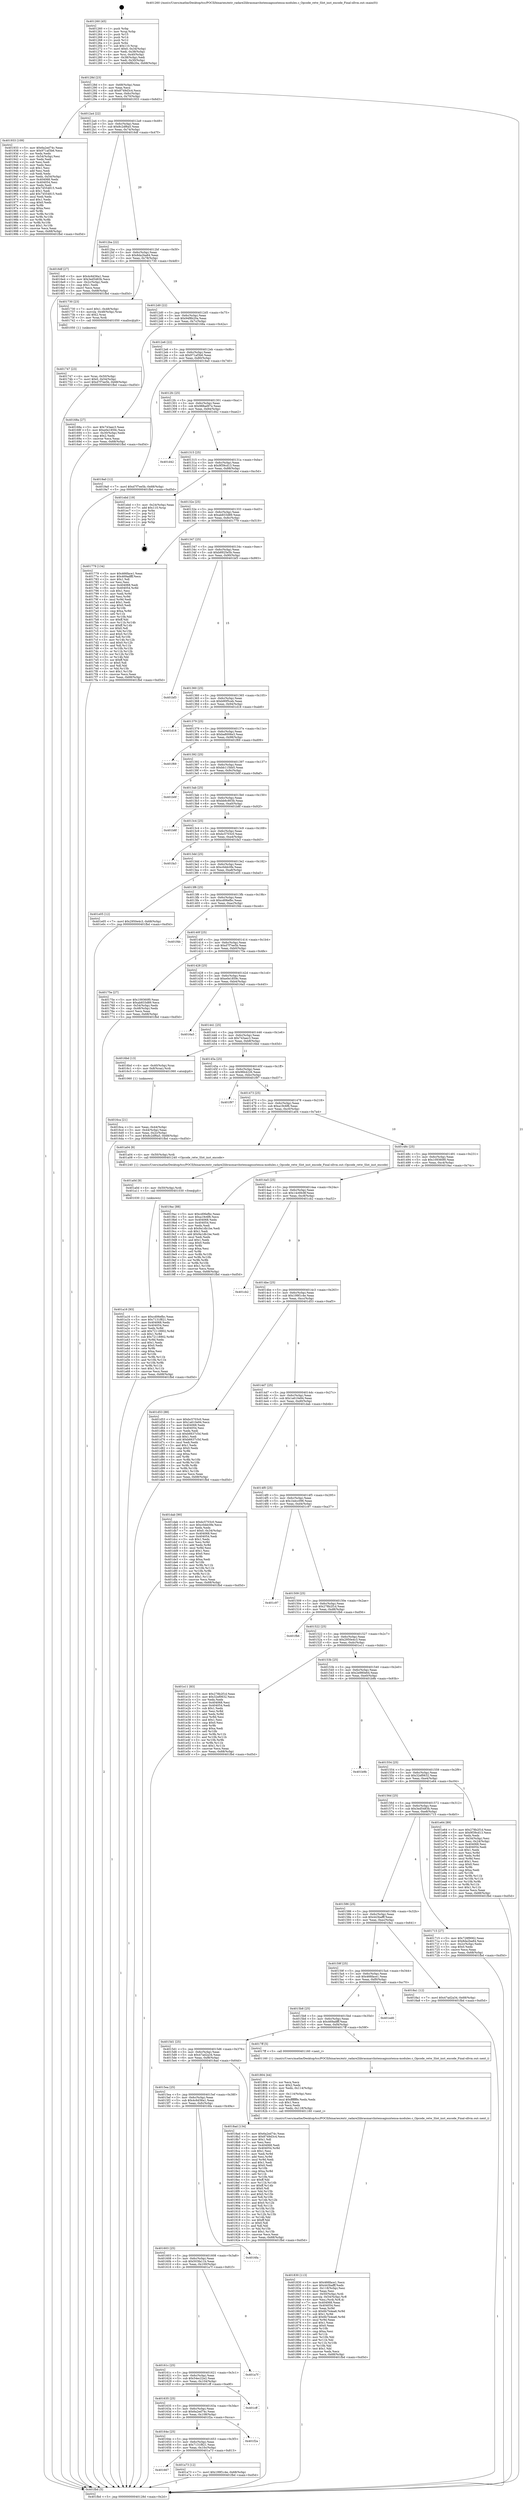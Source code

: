digraph "0x401260" {
  label = "0x401260 (/mnt/c/Users/mathe/Desktop/tcc/POCII/binaries/extr_radare2librasmarchxtensagnuxtensa-modules.c_Opcode_retw_Slot_inst_encode_Final-ollvm.out::main(0))"
  labelloc = "t"
  node[shape=record]

  Entry [label="",width=0.3,height=0.3,shape=circle,fillcolor=black,style=filled]
  "0x40128d" [label="{
     0x40128d [23]\l
     | [instrs]\l
     &nbsp;&nbsp;0x40128d \<+3\>: mov -0x68(%rbp),%eax\l
     &nbsp;&nbsp;0x401290 \<+2\>: mov %eax,%ecx\l
     &nbsp;&nbsp;0x401292 \<+6\>: sub $0x8749d3c4,%ecx\l
     &nbsp;&nbsp;0x401298 \<+3\>: mov %eax,-0x6c(%rbp)\l
     &nbsp;&nbsp;0x40129b \<+3\>: mov %ecx,-0x70(%rbp)\l
     &nbsp;&nbsp;0x40129e \<+6\>: je 0000000000401933 \<main+0x6d3\>\l
  }"]
  "0x401933" [label="{
     0x401933 [109]\l
     | [instrs]\l
     &nbsp;&nbsp;0x401933 \<+5\>: mov $0x6a2ed74c,%eax\l
     &nbsp;&nbsp;0x401938 \<+5\>: mov $0x971af3b6,%ecx\l
     &nbsp;&nbsp;0x40193d \<+2\>: xor %edx,%edx\l
     &nbsp;&nbsp;0x40193f \<+3\>: mov -0x54(%rbp),%esi\l
     &nbsp;&nbsp;0x401942 \<+2\>: mov %edx,%edi\l
     &nbsp;&nbsp;0x401944 \<+2\>: sub %esi,%edi\l
     &nbsp;&nbsp;0x401946 \<+2\>: mov %edx,%esi\l
     &nbsp;&nbsp;0x401948 \<+3\>: sub $0x1,%esi\l
     &nbsp;&nbsp;0x40194b \<+2\>: add %esi,%edi\l
     &nbsp;&nbsp;0x40194d \<+2\>: sub %edi,%edx\l
     &nbsp;&nbsp;0x40194f \<+3\>: mov %edx,-0x54(%rbp)\l
     &nbsp;&nbsp;0x401952 \<+7\>: mov 0x404068,%edx\l
     &nbsp;&nbsp;0x401959 \<+7\>: mov 0x404054,%esi\l
     &nbsp;&nbsp;0x401960 \<+2\>: mov %edx,%edi\l
     &nbsp;&nbsp;0x401962 \<+6\>: sub $0x74554815,%edi\l
     &nbsp;&nbsp;0x401968 \<+3\>: sub $0x1,%edi\l
     &nbsp;&nbsp;0x40196b \<+6\>: add $0x74554815,%edi\l
     &nbsp;&nbsp;0x401971 \<+3\>: imul %edi,%edx\l
     &nbsp;&nbsp;0x401974 \<+3\>: and $0x1,%edx\l
     &nbsp;&nbsp;0x401977 \<+3\>: cmp $0x0,%edx\l
     &nbsp;&nbsp;0x40197a \<+4\>: sete %r8b\l
     &nbsp;&nbsp;0x40197e \<+3\>: cmp $0xa,%esi\l
     &nbsp;&nbsp;0x401981 \<+4\>: setl %r9b\l
     &nbsp;&nbsp;0x401985 \<+3\>: mov %r8b,%r10b\l
     &nbsp;&nbsp;0x401988 \<+3\>: and %r9b,%r10b\l
     &nbsp;&nbsp;0x40198b \<+3\>: xor %r9b,%r8b\l
     &nbsp;&nbsp;0x40198e \<+3\>: or %r8b,%r10b\l
     &nbsp;&nbsp;0x401991 \<+4\>: test $0x1,%r10b\l
     &nbsp;&nbsp;0x401995 \<+3\>: cmovne %ecx,%eax\l
     &nbsp;&nbsp;0x401998 \<+3\>: mov %eax,-0x68(%rbp)\l
     &nbsp;&nbsp;0x40199b \<+5\>: jmp 0000000000401fbd \<main+0xd5d\>\l
  }"]
  "0x4012a4" [label="{
     0x4012a4 [22]\l
     | [instrs]\l
     &nbsp;&nbsp;0x4012a4 \<+5\>: jmp 00000000004012a9 \<main+0x49\>\l
     &nbsp;&nbsp;0x4012a9 \<+3\>: mov -0x6c(%rbp),%eax\l
     &nbsp;&nbsp;0x4012ac \<+5\>: sub $0x8c2df6a5,%eax\l
     &nbsp;&nbsp;0x4012b1 \<+3\>: mov %eax,-0x74(%rbp)\l
     &nbsp;&nbsp;0x4012b4 \<+6\>: je 00000000004016df \<main+0x47f\>\l
  }"]
  Exit [label="",width=0.3,height=0.3,shape=circle,fillcolor=black,style=filled,peripheries=2]
  "0x4016df" [label="{
     0x4016df [27]\l
     | [instrs]\l
     &nbsp;&nbsp;0x4016df \<+5\>: mov $0x4c6d36a1,%eax\l
     &nbsp;&nbsp;0x4016e4 \<+5\>: mov $0x3ed5483b,%ecx\l
     &nbsp;&nbsp;0x4016e9 \<+3\>: mov -0x2c(%rbp),%edx\l
     &nbsp;&nbsp;0x4016ec \<+3\>: cmp $0x1,%edx\l
     &nbsp;&nbsp;0x4016ef \<+3\>: cmovl %ecx,%eax\l
     &nbsp;&nbsp;0x4016f2 \<+3\>: mov %eax,-0x68(%rbp)\l
     &nbsp;&nbsp;0x4016f5 \<+5\>: jmp 0000000000401fbd \<main+0xd5d\>\l
  }"]
  "0x4012ba" [label="{
     0x4012ba [22]\l
     | [instrs]\l
     &nbsp;&nbsp;0x4012ba \<+5\>: jmp 00000000004012bf \<main+0x5f\>\l
     &nbsp;&nbsp;0x4012bf \<+3\>: mov -0x6c(%rbp),%eax\l
     &nbsp;&nbsp;0x4012c2 \<+5\>: sub $0x8da2ba84,%eax\l
     &nbsp;&nbsp;0x4012c7 \<+3\>: mov %eax,-0x78(%rbp)\l
     &nbsp;&nbsp;0x4012ca \<+6\>: je 0000000000401730 \<main+0x4d0\>\l
  }"]
  "0x401667" [label="{
     0x401667\l
  }", style=dashed]
  "0x401730" [label="{
     0x401730 [23]\l
     | [instrs]\l
     &nbsp;&nbsp;0x401730 \<+7\>: movl $0x1,-0x48(%rbp)\l
     &nbsp;&nbsp;0x401737 \<+4\>: movslq -0x48(%rbp),%rax\l
     &nbsp;&nbsp;0x40173b \<+4\>: shl $0x2,%rax\l
     &nbsp;&nbsp;0x40173f \<+3\>: mov %rax,%rdi\l
     &nbsp;&nbsp;0x401742 \<+5\>: call 0000000000401050 \<malloc@plt\>\l
     | [calls]\l
     &nbsp;&nbsp;0x401050 \{1\} (unknown)\l
  }"]
  "0x4012d0" [label="{
     0x4012d0 [22]\l
     | [instrs]\l
     &nbsp;&nbsp;0x4012d0 \<+5\>: jmp 00000000004012d5 \<main+0x75\>\l
     &nbsp;&nbsp;0x4012d5 \<+3\>: mov -0x6c(%rbp),%eax\l
     &nbsp;&nbsp;0x4012d8 \<+5\>: sub $0x94f8b20a,%eax\l
     &nbsp;&nbsp;0x4012dd \<+3\>: mov %eax,-0x7c(%rbp)\l
     &nbsp;&nbsp;0x4012e0 \<+6\>: je 000000000040168a \<main+0x42a\>\l
  }"]
  "0x401a73" [label="{
     0x401a73 [12]\l
     | [instrs]\l
     &nbsp;&nbsp;0x401a73 \<+7\>: movl $0x199f1c4e,-0x68(%rbp)\l
     &nbsp;&nbsp;0x401a7a \<+5\>: jmp 0000000000401fbd \<main+0xd5d\>\l
  }"]
  "0x40168a" [label="{
     0x40168a [27]\l
     | [instrs]\l
     &nbsp;&nbsp;0x40168a \<+5\>: mov $0x743aec3,%eax\l
     &nbsp;&nbsp;0x40168f \<+5\>: mov $0xe0e1859c,%ecx\l
     &nbsp;&nbsp;0x401694 \<+3\>: mov -0x30(%rbp),%edx\l
     &nbsp;&nbsp;0x401697 \<+3\>: cmp $0x2,%edx\l
     &nbsp;&nbsp;0x40169a \<+3\>: cmovne %ecx,%eax\l
     &nbsp;&nbsp;0x40169d \<+3\>: mov %eax,-0x68(%rbp)\l
     &nbsp;&nbsp;0x4016a0 \<+5\>: jmp 0000000000401fbd \<main+0xd5d\>\l
  }"]
  "0x4012e6" [label="{
     0x4012e6 [22]\l
     | [instrs]\l
     &nbsp;&nbsp;0x4012e6 \<+5\>: jmp 00000000004012eb \<main+0x8b\>\l
     &nbsp;&nbsp;0x4012eb \<+3\>: mov -0x6c(%rbp),%eax\l
     &nbsp;&nbsp;0x4012ee \<+5\>: sub $0x971af3b6,%eax\l
     &nbsp;&nbsp;0x4012f3 \<+3\>: mov %eax,-0x80(%rbp)\l
     &nbsp;&nbsp;0x4012f6 \<+6\>: je 00000000004019a0 \<main+0x740\>\l
  }"]
  "0x401fbd" [label="{
     0x401fbd [5]\l
     | [instrs]\l
     &nbsp;&nbsp;0x401fbd \<+5\>: jmp 000000000040128d \<main+0x2d\>\l
  }"]
  "0x401260" [label="{
     0x401260 [45]\l
     | [instrs]\l
     &nbsp;&nbsp;0x401260 \<+1\>: push %rbp\l
     &nbsp;&nbsp;0x401261 \<+3\>: mov %rsp,%rbp\l
     &nbsp;&nbsp;0x401264 \<+2\>: push %r15\l
     &nbsp;&nbsp;0x401266 \<+2\>: push %r14\l
     &nbsp;&nbsp;0x401268 \<+2\>: push %r12\l
     &nbsp;&nbsp;0x40126a \<+1\>: push %rbx\l
     &nbsp;&nbsp;0x40126b \<+7\>: sub $0x110,%rsp\l
     &nbsp;&nbsp;0x401272 \<+7\>: movl $0x0,-0x34(%rbp)\l
     &nbsp;&nbsp;0x401279 \<+3\>: mov %edi,-0x38(%rbp)\l
     &nbsp;&nbsp;0x40127c \<+4\>: mov %rsi,-0x40(%rbp)\l
     &nbsp;&nbsp;0x401280 \<+3\>: mov -0x38(%rbp),%edi\l
     &nbsp;&nbsp;0x401283 \<+3\>: mov %edi,-0x30(%rbp)\l
     &nbsp;&nbsp;0x401286 \<+7\>: movl $0x94f8b20a,-0x68(%rbp)\l
  }"]
  "0x40164e" [label="{
     0x40164e [25]\l
     | [instrs]\l
     &nbsp;&nbsp;0x40164e \<+5\>: jmp 0000000000401653 \<main+0x3f3\>\l
     &nbsp;&nbsp;0x401653 \<+3\>: mov -0x6c(%rbp),%eax\l
     &nbsp;&nbsp;0x401656 \<+5\>: sub $0x7131f821,%eax\l
     &nbsp;&nbsp;0x40165b \<+6\>: mov %eax,-0x10c(%rbp)\l
     &nbsp;&nbsp;0x401661 \<+6\>: je 0000000000401a73 \<main+0x813\>\l
  }"]
  "0x4019a0" [label="{
     0x4019a0 [12]\l
     | [instrs]\l
     &nbsp;&nbsp;0x4019a0 \<+7\>: movl $0xd7f7ee5b,-0x68(%rbp)\l
     &nbsp;&nbsp;0x4019a7 \<+5\>: jmp 0000000000401fbd \<main+0xd5d\>\l
  }"]
  "0x4012fc" [label="{
     0x4012fc [25]\l
     | [instrs]\l
     &nbsp;&nbsp;0x4012fc \<+5\>: jmp 0000000000401301 \<main+0xa1\>\l
     &nbsp;&nbsp;0x401301 \<+3\>: mov -0x6c(%rbp),%eax\l
     &nbsp;&nbsp;0x401304 \<+5\>: sub $0x988ad97e,%eax\l
     &nbsp;&nbsp;0x401309 \<+6\>: mov %eax,-0x84(%rbp)\l
     &nbsp;&nbsp;0x40130f \<+6\>: je 0000000000401d42 \<main+0xae2\>\l
  }"]
  "0x401f2a" [label="{
     0x401f2a\l
  }", style=dashed]
  "0x401d42" [label="{
     0x401d42\l
  }", style=dashed]
  "0x401315" [label="{
     0x401315 [25]\l
     | [instrs]\l
     &nbsp;&nbsp;0x401315 \<+5\>: jmp 000000000040131a \<main+0xba\>\l
     &nbsp;&nbsp;0x40131a \<+3\>: mov -0x6c(%rbp),%eax\l
     &nbsp;&nbsp;0x40131d \<+5\>: sub $0x9f39cd13,%eax\l
     &nbsp;&nbsp;0x401322 \<+6\>: mov %eax,-0x88(%rbp)\l
     &nbsp;&nbsp;0x401328 \<+6\>: je 0000000000401ebd \<main+0xc5d\>\l
  }"]
  "0x401635" [label="{
     0x401635 [25]\l
     | [instrs]\l
     &nbsp;&nbsp;0x401635 \<+5\>: jmp 000000000040163a \<main+0x3da\>\l
     &nbsp;&nbsp;0x40163a \<+3\>: mov -0x6c(%rbp),%eax\l
     &nbsp;&nbsp;0x40163d \<+5\>: sub $0x6a2ed74c,%eax\l
     &nbsp;&nbsp;0x401642 \<+6\>: mov %eax,-0x108(%rbp)\l
     &nbsp;&nbsp;0x401648 \<+6\>: je 0000000000401f2a \<main+0xcca\>\l
  }"]
  "0x401ebd" [label="{
     0x401ebd [19]\l
     | [instrs]\l
     &nbsp;&nbsp;0x401ebd \<+3\>: mov -0x24(%rbp),%eax\l
     &nbsp;&nbsp;0x401ec0 \<+7\>: add $0x110,%rsp\l
     &nbsp;&nbsp;0x401ec7 \<+1\>: pop %rbx\l
     &nbsp;&nbsp;0x401ec8 \<+2\>: pop %r12\l
     &nbsp;&nbsp;0x401eca \<+2\>: pop %r14\l
     &nbsp;&nbsp;0x401ecc \<+2\>: pop %r15\l
     &nbsp;&nbsp;0x401ece \<+1\>: pop %rbp\l
     &nbsp;&nbsp;0x401ecf \<+1\>: ret\l
  }"]
  "0x40132e" [label="{
     0x40132e [25]\l
     | [instrs]\l
     &nbsp;&nbsp;0x40132e \<+5\>: jmp 0000000000401333 \<main+0xd3\>\l
     &nbsp;&nbsp;0x401333 \<+3\>: mov -0x6c(%rbp),%eax\l
     &nbsp;&nbsp;0x401336 \<+5\>: sub $0xab833d89,%eax\l
     &nbsp;&nbsp;0x40133b \<+6\>: mov %eax,-0x8c(%rbp)\l
     &nbsp;&nbsp;0x401341 \<+6\>: je 0000000000401779 \<main+0x519\>\l
  }"]
  "0x401cff" [label="{
     0x401cff\l
  }", style=dashed]
  "0x401779" [label="{
     0x401779 [134]\l
     | [instrs]\l
     &nbsp;&nbsp;0x401779 \<+5\>: mov $0x466face1,%eax\l
     &nbsp;&nbsp;0x40177e \<+5\>: mov $0x469adfff,%ecx\l
     &nbsp;&nbsp;0x401783 \<+2\>: mov $0x1,%dl\l
     &nbsp;&nbsp;0x401785 \<+2\>: xor %esi,%esi\l
     &nbsp;&nbsp;0x401787 \<+7\>: mov 0x404068,%edi\l
     &nbsp;&nbsp;0x40178e \<+8\>: mov 0x404054,%r8d\l
     &nbsp;&nbsp;0x401796 \<+3\>: sub $0x1,%esi\l
     &nbsp;&nbsp;0x401799 \<+3\>: mov %edi,%r9d\l
     &nbsp;&nbsp;0x40179c \<+3\>: add %esi,%r9d\l
     &nbsp;&nbsp;0x40179f \<+4\>: imul %r9d,%edi\l
     &nbsp;&nbsp;0x4017a3 \<+3\>: and $0x1,%edi\l
     &nbsp;&nbsp;0x4017a6 \<+3\>: cmp $0x0,%edi\l
     &nbsp;&nbsp;0x4017a9 \<+4\>: sete %r10b\l
     &nbsp;&nbsp;0x4017ad \<+4\>: cmp $0xa,%r8d\l
     &nbsp;&nbsp;0x4017b1 \<+4\>: setl %r11b\l
     &nbsp;&nbsp;0x4017b5 \<+3\>: mov %r10b,%bl\l
     &nbsp;&nbsp;0x4017b8 \<+3\>: xor $0xff,%bl\l
     &nbsp;&nbsp;0x4017bb \<+3\>: mov %r11b,%r14b\l
     &nbsp;&nbsp;0x4017be \<+4\>: xor $0xff,%r14b\l
     &nbsp;&nbsp;0x4017c2 \<+3\>: xor $0x0,%dl\l
     &nbsp;&nbsp;0x4017c5 \<+3\>: mov %bl,%r15b\l
     &nbsp;&nbsp;0x4017c8 \<+4\>: and $0x0,%r15b\l
     &nbsp;&nbsp;0x4017cc \<+3\>: and %dl,%r10b\l
     &nbsp;&nbsp;0x4017cf \<+3\>: mov %r14b,%r12b\l
     &nbsp;&nbsp;0x4017d2 \<+4\>: and $0x0,%r12b\l
     &nbsp;&nbsp;0x4017d6 \<+3\>: and %dl,%r11b\l
     &nbsp;&nbsp;0x4017d9 \<+3\>: or %r10b,%r15b\l
     &nbsp;&nbsp;0x4017dc \<+3\>: or %r11b,%r12b\l
     &nbsp;&nbsp;0x4017df \<+3\>: xor %r12b,%r15b\l
     &nbsp;&nbsp;0x4017e2 \<+3\>: or %r14b,%bl\l
     &nbsp;&nbsp;0x4017e5 \<+3\>: xor $0xff,%bl\l
     &nbsp;&nbsp;0x4017e8 \<+3\>: or $0x0,%dl\l
     &nbsp;&nbsp;0x4017eb \<+2\>: and %dl,%bl\l
     &nbsp;&nbsp;0x4017ed \<+3\>: or %bl,%r15b\l
     &nbsp;&nbsp;0x4017f0 \<+4\>: test $0x1,%r15b\l
     &nbsp;&nbsp;0x4017f4 \<+3\>: cmovne %ecx,%eax\l
     &nbsp;&nbsp;0x4017f7 \<+3\>: mov %eax,-0x68(%rbp)\l
     &nbsp;&nbsp;0x4017fa \<+5\>: jmp 0000000000401fbd \<main+0xd5d\>\l
  }"]
  "0x401347" [label="{
     0x401347 [25]\l
     | [instrs]\l
     &nbsp;&nbsp;0x401347 \<+5\>: jmp 000000000040134c \<main+0xec\>\l
     &nbsp;&nbsp;0x40134c \<+3\>: mov -0x6c(%rbp),%eax\l
     &nbsp;&nbsp;0x40134f \<+5\>: sub $0xb8925e5b,%eax\l
     &nbsp;&nbsp;0x401354 \<+6\>: mov %eax,-0x90(%rbp)\l
     &nbsp;&nbsp;0x40135a \<+6\>: je 0000000000401bf3 \<main+0x993\>\l
  }"]
  "0x40161c" [label="{
     0x40161c [25]\l
     | [instrs]\l
     &nbsp;&nbsp;0x40161c \<+5\>: jmp 0000000000401621 \<main+0x3c1\>\l
     &nbsp;&nbsp;0x401621 \<+3\>: mov -0x6c(%rbp),%eax\l
     &nbsp;&nbsp;0x401624 \<+5\>: sub $0x54ec22e2,%eax\l
     &nbsp;&nbsp;0x401629 \<+6\>: mov %eax,-0x104(%rbp)\l
     &nbsp;&nbsp;0x40162f \<+6\>: je 0000000000401cff \<main+0xa9f\>\l
  }"]
  "0x401bf3" [label="{
     0x401bf3\l
  }", style=dashed]
  "0x401360" [label="{
     0x401360 [25]\l
     | [instrs]\l
     &nbsp;&nbsp;0x401360 \<+5\>: jmp 0000000000401365 \<main+0x105\>\l
     &nbsp;&nbsp;0x401365 \<+3\>: mov -0x6c(%rbp),%eax\l
     &nbsp;&nbsp;0x401368 \<+5\>: sub $0xb90f5ceb,%eax\l
     &nbsp;&nbsp;0x40136d \<+6\>: mov %eax,-0x94(%rbp)\l
     &nbsp;&nbsp;0x401373 \<+6\>: je 0000000000401d18 \<main+0xab8\>\l
  }"]
  "0x401a7f" [label="{
     0x401a7f\l
  }", style=dashed]
  "0x401d18" [label="{
     0x401d18\l
  }", style=dashed]
  "0x401379" [label="{
     0x401379 [25]\l
     | [instrs]\l
     &nbsp;&nbsp;0x401379 \<+5\>: jmp 000000000040137e \<main+0x11e\>\l
     &nbsp;&nbsp;0x40137e \<+3\>: mov -0x6c(%rbp),%eax\l
     &nbsp;&nbsp;0x401381 \<+5\>: sub $0xba8006e3,%eax\l
     &nbsp;&nbsp;0x401386 \<+6\>: mov %eax,-0x98(%rbp)\l
     &nbsp;&nbsp;0x40138c \<+6\>: je 0000000000401f69 \<main+0xd09\>\l
  }"]
  "0x401603" [label="{
     0x401603 [25]\l
     | [instrs]\l
     &nbsp;&nbsp;0x401603 \<+5\>: jmp 0000000000401608 \<main+0x3a8\>\l
     &nbsp;&nbsp;0x401608 \<+3\>: mov -0x6c(%rbp),%eax\l
     &nbsp;&nbsp;0x40160b \<+5\>: sub $0x503fa11b,%eax\l
     &nbsp;&nbsp;0x401610 \<+6\>: mov %eax,-0x100(%rbp)\l
     &nbsp;&nbsp;0x401616 \<+6\>: je 0000000000401a7f \<main+0x81f\>\l
  }"]
  "0x401f69" [label="{
     0x401f69\l
  }", style=dashed]
  "0x401392" [label="{
     0x401392 [25]\l
     | [instrs]\l
     &nbsp;&nbsp;0x401392 \<+5\>: jmp 0000000000401397 \<main+0x137\>\l
     &nbsp;&nbsp;0x401397 \<+3\>: mov -0x6c(%rbp),%eax\l
     &nbsp;&nbsp;0x40139a \<+5\>: sub $0xbb115bb5,%eax\l
     &nbsp;&nbsp;0x40139f \<+6\>: mov %eax,-0x9c(%rbp)\l
     &nbsp;&nbsp;0x4013a5 \<+6\>: je 0000000000401b0f \<main+0x8af\>\l
  }"]
  "0x4016fa" [label="{
     0x4016fa\l
  }", style=dashed]
  "0x401b0f" [label="{
     0x401b0f\l
  }", style=dashed]
  "0x4013ab" [label="{
     0x4013ab [25]\l
     | [instrs]\l
     &nbsp;&nbsp;0x4013ab \<+5\>: jmp 00000000004013b0 \<main+0x150\>\l
     &nbsp;&nbsp;0x4013b0 \<+3\>: mov -0x6c(%rbp),%eax\l
     &nbsp;&nbsp;0x4013b3 \<+5\>: sub $0xbb6c803b,%eax\l
     &nbsp;&nbsp;0x4013b8 \<+6\>: mov %eax,-0xa0(%rbp)\l
     &nbsp;&nbsp;0x4013be \<+6\>: je 0000000000401b8f \<main+0x92f\>\l
  }"]
  "0x401a16" [label="{
     0x401a16 [93]\l
     | [instrs]\l
     &nbsp;&nbsp;0x401a16 \<+5\>: mov $0xcd06efbc,%eax\l
     &nbsp;&nbsp;0x401a1b \<+5\>: mov $0x7131f821,%ecx\l
     &nbsp;&nbsp;0x401a20 \<+7\>: mov 0x404068,%edx\l
     &nbsp;&nbsp;0x401a27 \<+7\>: mov 0x404054,%esi\l
     &nbsp;&nbsp;0x401a2e \<+3\>: mov %edx,%r8d\l
     &nbsp;&nbsp;0x401a31 \<+7\>: add $0x72118902,%r8d\l
     &nbsp;&nbsp;0x401a38 \<+4\>: sub $0x1,%r8d\l
     &nbsp;&nbsp;0x401a3c \<+7\>: sub $0x72118902,%r8d\l
     &nbsp;&nbsp;0x401a43 \<+4\>: imul %r8d,%edx\l
     &nbsp;&nbsp;0x401a47 \<+3\>: and $0x1,%edx\l
     &nbsp;&nbsp;0x401a4a \<+3\>: cmp $0x0,%edx\l
     &nbsp;&nbsp;0x401a4d \<+4\>: sete %r9b\l
     &nbsp;&nbsp;0x401a51 \<+3\>: cmp $0xa,%esi\l
     &nbsp;&nbsp;0x401a54 \<+4\>: setl %r10b\l
     &nbsp;&nbsp;0x401a58 \<+3\>: mov %r9b,%r11b\l
     &nbsp;&nbsp;0x401a5b \<+3\>: and %r10b,%r11b\l
     &nbsp;&nbsp;0x401a5e \<+3\>: xor %r10b,%r9b\l
     &nbsp;&nbsp;0x401a61 \<+3\>: or %r9b,%r11b\l
     &nbsp;&nbsp;0x401a64 \<+4\>: test $0x1,%r11b\l
     &nbsp;&nbsp;0x401a68 \<+3\>: cmovne %ecx,%eax\l
     &nbsp;&nbsp;0x401a6b \<+3\>: mov %eax,-0x68(%rbp)\l
     &nbsp;&nbsp;0x401a6e \<+5\>: jmp 0000000000401fbd \<main+0xd5d\>\l
  }"]
  "0x401b8f" [label="{
     0x401b8f\l
  }", style=dashed]
  "0x4013c4" [label="{
     0x4013c4 [25]\l
     | [instrs]\l
     &nbsp;&nbsp;0x4013c4 \<+5\>: jmp 00000000004013c9 \<main+0x169\>\l
     &nbsp;&nbsp;0x4013c9 \<+3\>: mov -0x6c(%rbp),%eax\l
     &nbsp;&nbsp;0x4013cc \<+5\>: sub $0xbc5703c0,%eax\l
     &nbsp;&nbsp;0x4013d1 \<+6\>: mov %eax,-0xa4(%rbp)\l
     &nbsp;&nbsp;0x4013d7 \<+6\>: je 0000000000401fa3 \<main+0xd43\>\l
  }"]
  "0x401a0d" [label="{
     0x401a0d [9]\l
     | [instrs]\l
     &nbsp;&nbsp;0x401a0d \<+4\>: mov -0x50(%rbp),%rdi\l
     &nbsp;&nbsp;0x401a11 \<+5\>: call 0000000000401030 \<free@plt\>\l
     | [calls]\l
     &nbsp;&nbsp;0x401030 \{1\} (unknown)\l
  }"]
  "0x401fa3" [label="{
     0x401fa3\l
  }", style=dashed]
  "0x4013dd" [label="{
     0x4013dd [25]\l
     | [instrs]\l
     &nbsp;&nbsp;0x4013dd \<+5\>: jmp 00000000004013e2 \<main+0x182\>\l
     &nbsp;&nbsp;0x4013e2 \<+3\>: mov -0x6c(%rbp),%eax\l
     &nbsp;&nbsp;0x4013e5 \<+5\>: sub $0xc0ddc0fe,%eax\l
     &nbsp;&nbsp;0x4013ea \<+6\>: mov %eax,-0xa8(%rbp)\l
     &nbsp;&nbsp;0x4013f0 \<+6\>: je 0000000000401e05 \<main+0xba5\>\l
  }"]
  "0x4015ea" [label="{
     0x4015ea [25]\l
     | [instrs]\l
     &nbsp;&nbsp;0x4015ea \<+5\>: jmp 00000000004015ef \<main+0x38f\>\l
     &nbsp;&nbsp;0x4015ef \<+3\>: mov -0x6c(%rbp),%eax\l
     &nbsp;&nbsp;0x4015f2 \<+5\>: sub $0x4c6d36a1,%eax\l
     &nbsp;&nbsp;0x4015f7 \<+6\>: mov %eax,-0xfc(%rbp)\l
     &nbsp;&nbsp;0x4015fd \<+6\>: je 00000000004016fa \<main+0x49a\>\l
  }"]
  "0x401e05" [label="{
     0x401e05 [12]\l
     | [instrs]\l
     &nbsp;&nbsp;0x401e05 \<+7\>: movl $0x2950e4c3,-0x68(%rbp)\l
     &nbsp;&nbsp;0x401e0c \<+5\>: jmp 0000000000401fbd \<main+0xd5d\>\l
  }"]
  "0x4013f6" [label="{
     0x4013f6 [25]\l
     | [instrs]\l
     &nbsp;&nbsp;0x4013f6 \<+5\>: jmp 00000000004013fb \<main+0x19b\>\l
     &nbsp;&nbsp;0x4013fb \<+3\>: mov -0x6c(%rbp),%eax\l
     &nbsp;&nbsp;0x4013fe \<+5\>: sub $0xcd06efbc,%eax\l
     &nbsp;&nbsp;0x401403 \<+6\>: mov %eax,-0xac(%rbp)\l
     &nbsp;&nbsp;0x401409 \<+6\>: je 0000000000401f4b \<main+0xceb\>\l
  }"]
  "0x4018ad" [label="{
     0x4018ad [134]\l
     | [instrs]\l
     &nbsp;&nbsp;0x4018ad \<+5\>: mov $0x6a2ed74c,%eax\l
     &nbsp;&nbsp;0x4018b2 \<+5\>: mov $0x8749d3c4,%ecx\l
     &nbsp;&nbsp;0x4018b7 \<+2\>: mov $0x1,%dl\l
     &nbsp;&nbsp;0x4018b9 \<+2\>: xor %esi,%esi\l
     &nbsp;&nbsp;0x4018bb \<+7\>: mov 0x404068,%edi\l
     &nbsp;&nbsp;0x4018c2 \<+8\>: mov 0x404054,%r8d\l
     &nbsp;&nbsp;0x4018ca \<+3\>: sub $0x1,%esi\l
     &nbsp;&nbsp;0x4018cd \<+3\>: mov %edi,%r9d\l
     &nbsp;&nbsp;0x4018d0 \<+3\>: add %esi,%r9d\l
     &nbsp;&nbsp;0x4018d3 \<+4\>: imul %r9d,%edi\l
     &nbsp;&nbsp;0x4018d7 \<+3\>: and $0x1,%edi\l
     &nbsp;&nbsp;0x4018da \<+3\>: cmp $0x0,%edi\l
     &nbsp;&nbsp;0x4018dd \<+4\>: sete %r10b\l
     &nbsp;&nbsp;0x4018e1 \<+4\>: cmp $0xa,%r8d\l
     &nbsp;&nbsp;0x4018e5 \<+4\>: setl %r11b\l
     &nbsp;&nbsp;0x4018e9 \<+3\>: mov %r10b,%bl\l
     &nbsp;&nbsp;0x4018ec \<+3\>: xor $0xff,%bl\l
     &nbsp;&nbsp;0x4018ef \<+3\>: mov %r11b,%r14b\l
     &nbsp;&nbsp;0x4018f2 \<+4\>: xor $0xff,%r14b\l
     &nbsp;&nbsp;0x4018f6 \<+3\>: xor $0x0,%dl\l
     &nbsp;&nbsp;0x4018f9 \<+3\>: mov %bl,%r15b\l
     &nbsp;&nbsp;0x4018fc \<+4\>: and $0x0,%r15b\l
     &nbsp;&nbsp;0x401900 \<+3\>: and %dl,%r10b\l
     &nbsp;&nbsp;0x401903 \<+3\>: mov %r14b,%r12b\l
     &nbsp;&nbsp;0x401906 \<+4\>: and $0x0,%r12b\l
     &nbsp;&nbsp;0x40190a \<+3\>: and %dl,%r11b\l
     &nbsp;&nbsp;0x40190d \<+3\>: or %r10b,%r15b\l
     &nbsp;&nbsp;0x401910 \<+3\>: or %r11b,%r12b\l
     &nbsp;&nbsp;0x401913 \<+3\>: xor %r12b,%r15b\l
     &nbsp;&nbsp;0x401916 \<+3\>: or %r14b,%bl\l
     &nbsp;&nbsp;0x401919 \<+3\>: xor $0xff,%bl\l
     &nbsp;&nbsp;0x40191c \<+3\>: or $0x0,%dl\l
     &nbsp;&nbsp;0x40191f \<+2\>: and %dl,%bl\l
     &nbsp;&nbsp;0x401921 \<+3\>: or %bl,%r15b\l
     &nbsp;&nbsp;0x401924 \<+4\>: test $0x1,%r15b\l
     &nbsp;&nbsp;0x401928 \<+3\>: cmovne %ecx,%eax\l
     &nbsp;&nbsp;0x40192b \<+3\>: mov %eax,-0x68(%rbp)\l
     &nbsp;&nbsp;0x40192e \<+5\>: jmp 0000000000401fbd \<main+0xd5d\>\l
  }"]
  "0x401f4b" [label="{
     0x401f4b\l
  }", style=dashed]
  "0x40140f" [label="{
     0x40140f [25]\l
     | [instrs]\l
     &nbsp;&nbsp;0x40140f \<+5\>: jmp 0000000000401414 \<main+0x1b4\>\l
     &nbsp;&nbsp;0x401414 \<+3\>: mov -0x6c(%rbp),%eax\l
     &nbsp;&nbsp;0x401417 \<+5\>: sub $0xd7f7ee5b,%eax\l
     &nbsp;&nbsp;0x40141c \<+6\>: mov %eax,-0xb0(%rbp)\l
     &nbsp;&nbsp;0x401422 \<+6\>: je 000000000040175e \<main+0x4fe\>\l
  }"]
  "0x401830" [label="{
     0x401830 [113]\l
     | [instrs]\l
     &nbsp;&nbsp;0x401830 \<+5\>: mov $0x466face1,%ecx\l
     &nbsp;&nbsp;0x401835 \<+5\>: mov $0x443bafff,%edx\l
     &nbsp;&nbsp;0x40183a \<+6\>: mov -0x118(%rbp),%esi\l
     &nbsp;&nbsp;0x401840 \<+3\>: imul %eax,%esi\l
     &nbsp;&nbsp;0x401843 \<+4\>: mov -0x50(%rbp),%rdi\l
     &nbsp;&nbsp;0x401847 \<+4\>: movslq -0x54(%rbp),%r8\l
     &nbsp;&nbsp;0x40184b \<+4\>: mov %esi,(%rdi,%r8,4)\l
     &nbsp;&nbsp;0x40184f \<+7\>: mov 0x404068,%eax\l
     &nbsp;&nbsp;0x401856 \<+7\>: mov 0x404054,%esi\l
     &nbsp;&nbsp;0x40185d \<+3\>: mov %eax,%r9d\l
     &nbsp;&nbsp;0x401860 \<+7\>: sub $0x6b7b4ea6,%r9d\l
     &nbsp;&nbsp;0x401867 \<+4\>: sub $0x1,%r9d\l
     &nbsp;&nbsp;0x40186b \<+7\>: add $0x6b7b4ea6,%r9d\l
     &nbsp;&nbsp;0x401872 \<+4\>: imul %r9d,%eax\l
     &nbsp;&nbsp;0x401876 \<+3\>: and $0x1,%eax\l
     &nbsp;&nbsp;0x401879 \<+3\>: cmp $0x0,%eax\l
     &nbsp;&nbsp;0x40187c \<+4\>: sete %r10b\l
     &nbsp;&nbsp;0x401880 \<+3\>: cmp $0xa,%esi\l
     &nbsp;&nbsp;0x401883 \<+4\>: setl %r11b\l
     &nbsp;&nbsp;0x401887 \<+3\>: mov %r10b,%bl\l
     &nbsp;&nbsp;0x40188a \<+3\>: and %r11b,%bl\l
     &nbsp;&nbsp;0x40188d \<+3\>: xor %r11b,%r10b\l
     &nbsp;&nbsp;0x401890 \<+3\>: or %r10b,%bl\l
     &nbsp;&nbsp;0x401893 \<+3\>: test $0x1,%bl\l
     &nbsp;&nbsp;0x401896 \<+3\>: cmovne %edx,%ecx\l
     &nbsp;&nbsp;0x401899 \<+3\>: mov %ecx,-0x68(%rbp)\l
     &nbsp;&nbsp;0x40189c \<+5\>: jmp 0000000000401fbd \<main+0xd5d\>\l
  }"]
  "0x40175e" [label="{
     0x40175e [27]\l
     | [instrs]\l
     &nbsp;&nbsp;0x40175e \<+5\>: mov $0x109360f0,%eax\l
     &nbsp;&nbsp;0x401763 \<+5\>: mov $0xab833d89,%ecx\l
     &nbsp;&nbsp;0x401768 \<+3\>: mov -0x54(%rbp),%edx\l
     &nbsp;&nbsp;0x40176b \<+3\>: cmp -0x48(%rbp),%edx\l
     &nbsp;&nbsp;0x40176e \<+3\>: cmovl %ecx,%eax\l
     &nbsp;&nbsp;0x401771 \<+3\>: mov %eax,-0x68(%rbp)\l
     &nbsp;&nbsp;0x401774 \<+5\>: jmp 0000000000401fbd \<main+0xd5d\>\l
  }"]
  "0x401428" [label="{
     0x401428 [25]\l
     | [instrs]\l
     &nbsp;&nbsp;0x401428 \<+5\>: jmp 000000000040142d \<main+0x1cd\>\l
     &nbsp;&nbsp;0x40142d \<+3\>: mov -0x6c(%rbp),%eax\l
     &nbsp;&nbsp;0x401430 \<+5\>: sub $0xe0e1859c,%eax\l
     &nbsp;&nbsp;0x401435 \<+6\>: mov %eax,-0xb4(%rbp)\l
     &nbsp;&nbsp;0x40143b \<+6\>: je 00000000004016a5 \<main+0x445\>\l
  }"]
  "0x401804" [label="{
     0x401804 [44]\l
     | [instrs]\l
     &nbsp;&nbsp;0x401804 \<+2\>: xor %ecx,%ecx\l
     &nbsp;&nbsp;0x401806 \<+5\>: mov $0x2,%edx\l
     &nbsp;&nbsp;0x40180b \<+6\>: mov %edx,-0x114(%rbp)\l
     &nbsp;&nbsp;0x401811 \<+1\>: cltd\l
     &nbsp;&nbsp;0x401812 \<+6\>: mov -0x114(%rbp),%esi\l
     &nbsp;&nbsp;0x401818 \<+2\>: idiv %esi\l
     &nbsp;&nbsp;0x40181a \<+6\>: imul $0xfffffffe,%edx,%edx\l
     &nbsp;&nbsp;0x401820 \<+3\>: sub $0x1,%ecx\l
     &nbsp;&nbsp;0x401823 \<+2\>: sub %ecx,%edx\l
     &nbsp;&nbsp;0x401825 \<+6\>: mov %edx,-0x118(%rbp)\l
     &nbsp;&nbsp;0x40182b \<+5\>: call 0000000000401160 \<next_i\>\l
     | [calls]\l
     &nbsp;&nbsp;0x401160 \{1\} (/mnt/c/Users/mathe/Desktop/tcc/POCII/binaries/extr_radare2librasmarchxtensagnuxtensa-modules.c_Opcode_retw_Slot_inst_encode_Final-ollvm.out::next_i)\l
  }"]
  "0x4016a5" [label="{
     0x4016a5\l
  }", style=dashed]
  "0x401441" [label="{
     0x401441 [25]\l
     | [instrs]\l
     &nbsp;&nbsp;0x401441 \<+5\>: jmp 0000000000401446 \<main+0x1e6\>\l
     &nbsp;&nbsp;0x401446 \<+3\>: mov -0x6c(%rbp),%eax\l
     &nbsp;&nbsp;0x401449 \<+5\>: sub $0x743aec3,%eax\l
     &nbsp;&nbsp;0x40144e \<+6\>: mov %eax,-0xb8(%rbp)\l
     &nbsp;&nbsp;0x401454 \<+6\>: je 00000000004016bd \<main+0x45d\>\l
  }"]
  "0x4015d1" [label="{
     0x4015d1 [25]\l
     | [instrs]\l
     &nbsp;&nbsp;0x4015d1 \<+5\>: jmp 00000000004015d6 \<main+0x376\>\l
     &nbsp;&nbsp;0x4015d6 \<+3\>: mov -0x6c(%rbp),%eax\l
     &nbsp;&nbsp;0x4015d9 \<+5\>: sub $0x47ad2a34,%eax\l
     &nbsp;&nbsp;0x4015de \<+6\>: mov %eax,-0xf8(%rbp)\l
     &nbsp;&nbsp;0x4015e4 \<+6\>: je 00000000004018ad \<main+0x64d\>\l
  }"]
  "0x4016bd" [label="{
     0x4016bd [13]\l
     | [instrs]\l
     &nbsp;&nbsp;0x4016bd \<+4\>: mov -0x40(%rbp),%rax\l
     &nbsp;&nbsp;0x4016c1 \<+4\>: mov 0x8(%rax),%rdi\l
     &nbsp;&nbsp;0x4016c5 \<+5\>: call 0000000000401060 \<atoi@plt\>\l
     | [calls]\l
     &nbsp;&nbsp;0x401060 \{1\} (unknown)\l
  }"]
  "0x40145a" [label="{
     0x40145a [25]\l
     | [instrs]\l
     &nbsp;&nbsp;0x40145a \<+5\>: jmp 000000000040145f \<main+0x1ff\>\l
     &nbsp;&nbsp;0x40145f \<+3\>: mov -0x6c(%rbp),%eax\l
     &nbsp;&nbsp;0x401462 \<+5\>: sub $0x96b4226,%eax\l
     &nbsp;&nbsp;0x401467 \<+6\>: mov %eax,-0xbc(%rbp)\l
     &nbsp;&nbsp;0x40146d \<+6\>: je 0000000000401f97 \<main+0xd37\>\l
  }"]
  "0x4016ca" [label="{
     0x4016ca [21]\l
     | [instrs]\l
     &nbsp;&nbsp;0x4016ca \<+3\>: mov %eax,-0x44(%rbp)\l
     &nbsp;&nbsp;0x4016cd \<+3\>: mov -0x44(%rbp),%eax\l
     &nbsp;&nbsp;0x4016d0 \<+3\>: mov %eax,-0x2c(%rbp)\l
     &nbsp;&nbsp;0x4016d3 \<+7\>: movl $0x8c2df6a5,-0x68(%rbp)\l
     &nbsp;&nbsp;0x4016da \<+5\>: jmp 0000000000401fbd \<main+0xd5d\>\l
  }"]
  "0x4017ff" [label="{
     0x4017ff [5]\l
     | [instrs]\l
     &nbsp;&nbsp;0x4017ff \<+5\>: call 0000000000401160 \<next_i\>\l
     | [calls]\l
     &nbsp;&nbsp;0x401160 \{1\} (/mnt/c/Users/mathe/Desktop/tcc/POCII/binaries/extr_radare2librasmarchxtensagnuxtensa-modules.c_Opcode_retw_Slot_inst_encode_Final-ollvm.out::next_i)\l
  }"]
  "0x401f97" [label="{
     0x401f97\l
  }", style=dashed]
  "0x401473" [label="{
     0x401473 [25]\l
     | [instrs]\l
     &nbsp;&nbsp;0x401473 \<+5\>: jmp 0000000000401478 \<main+0x218\>\l
     &nbsp;&nbsp;0x401478 \<+3\>: mov -0x6c(%rbp),%eax\l
     &nbsp;&nbsp;0x40147b \<+5\>: sub $0xa19c6f6,%eax\l
     &nbsp;&nbsp;0x401480 \<+6\>: mov %eax,-0xc0(%rbp)\l
     &nbsp;&nbsp;0x401486 \<+6\>: je 0000000000401a04 \<main+0x7a4\>\l
  }"]
  "0x4015b8" [label="{
     0x4015b8 [25]\l
     | [instrs]\l
     &nbsp;&nbsp;0x4015b8 \<+5\>: jmp 00000000004015bd \<main+0x35d\>\l
     &nbsp;&nbsp;0x4015bd \<+3\>: mov -0x6c(%rbp),%eax\l
     &nbsp;&nbsp;0x4015c0 \<+5\>: sub $0x469adfff,%eax\l
     &nbsp;&nbsp;0x4015c5 \<+6\>: mov %eax,-0xf4(%rbp)\l
     &nbsp;&nbsp;0x4015cb \<+6\>: je 00000000004017ff \<main+0x59f\>\l
  }"]
  "0x401a04" [label="{
     0x401a04 [9]\l
     | [instrs]\l
     &nbsp;&nbsp;0x401a04 \<+4\>: mov -0x50(%rbp),%rdi\l
     &nbsp;&nbsp;0x401a08 \<+5\>: call 0000000000401240 \<Opcode_retw_Slot_inst_encode\>\l
     | [calls]\l
     &nbsp;&nbsp;0x401240 \{1\} (/mnt/c/Users/mathe/Desktop/tcc/POCII/binaries/extr_radare2librasmarchxtensagnuxtensa-modules.c_Opcode_retw_Slot_inst_encode_Final-ollvm.out::Opcode_retw_Slot_inst_encode)\l
  }"]
  "0x40148c" [label="{
     0x40148c [25]\l
     | [instrs]\l
     &nbsp;&nbsp;0x40148c \<+5\>: jmp 0000000000401491 \<main+0x231\>\l
     &nbsp;&nbsp;0x401491 \<+3\>: mov -0x6c(%rbp),%eax\l
     &nbsp;&nbsp;0x401494 \<+5\>: sub $0x109360f0,%eax\l
     &nbsp;&nbsp;0x401499 \<+6\>: mov %eax,-0xc4(%rbp)\l
     &nbsp;&nbsp;0x40149f \<+6\>: je 00000000004019ac \<main+0x74c\>\l
  }"]
  "0x401ed0" [label="{
     0x401ed0\l
  }", style=dashed]
  "0x4019ac" [label="{
     0x4019ac [88]\l
     | [instrs]\l
     &nbsp;&nbsp;0x4019ac \<+5\>: mov $0xcd06efbc,%eax\l
     &nbsp;&nbsp;0x4019b1 \<+5\>: mov $0xa19c6f6,%ecx\l
     &nbsp;&nbsp;0x4019b6 \<+7\>: mov 0x404068,%edx\l
     &nbsp;&nbsp;0x4019bd \<+7\>: mov 0x404054,%esi\l
     &nbsp;&nbsp;0x4019c4 \<+2\>: mov %edx,%edi\l
     &nbsp;&nbsp;0x4019c6 \<+6\>: sub $0x9a1db1be,%edi\l
     &nbsp;&nbsp;0x4019cc \<+3\>: sub $0x1,%edi\l
     &nbsp;&nbsp;0x4019cf \<+6\>: add $0x9a1db1be,%edi\l
     &nbsp;&nbsp;0x4019d5 \<+3\>: imul %edi,%edx\l
     &nbsp;&nbsp;0x4019d8 \<+3\>: and $0x1,%edx\l
     &nbsp;&nbsp;0x4019db \<+3\>: cmp $0x0,%edx\l
     &nbsp;&nbsp;0x4019de \<+4\>: sete %r8b\l
     &nbsp;&nbsp;0x4019e2 \<+3\>: cmp $0xa,%esi\l
     &nbsp;&nbsp;0x4019e5 \<+4\>: setl %r9b\l
     &nbsp;&nbsp;0x4019e9 \<+3\>: mov %r8b,%r10b\l
     &nbsp;&nbsp;0x4019ec \<+3\>: and %r9b,%r10b\l
     &nbsp;&nbsp;0x4019ef \<+3\>: xor %r9b,%r8b\l
     &nbsp;&nbsp;0x4019f2 \<+3\>: or %r8b,%r10b\l
     &nbsp;&nbsp;0x4019f5 \<+4\>: test $0x1,%r10b\l
     &nbsp;&nbsp;0x4019f9 \<+3\>: cmovne %ecx,%eax\l
     &nbsp;&nbsp;0x4019fc \<+3\>: mov %eax,-0x68(%rbp)\l
     &nbsp;&nbsp;0x4019ff \<+5\>: jmp 0000000000401fbd \<main+0xd5d\>\l
  }"]
  "0x4014a5" [label="{
     0x4014a5 [25]\l
     | [instrs]\l
     &nbsp;&nbsp;0x4014a5 \<+5\>: jmp 00000000004014aa \<main+0x24a\>\l
     &nbsp;&nbsp;0x4014aa \<+3\>: mov -0x6c(%rbp),%eax\l
     &nbsp;&nbsp;0x4014ad \<+5\>: sub $0x14c69c8f,%eax\l
     &nbsp;&nbsp;0x4014b2 \<+6\>: mov %eax,-0xc8(%rbp)\l
     &nbsp;&nbsp;0x4014b8 \<+6\>: je 0000000000401cb2 \<main+0xa52\>\l
  }"]
  "0x40159f" [label="{
     0x40159f [25]\l
     | [instrs]\l
     &nbsp;&nbsp;0x40159f \<+5\>: jmp 00000000004015a4 \<main+0x344\>\l
     &nbsp;&nbsp;0x4015a4 \<+3\>: mov -0x6c(%rbp),%eax\l
     &nbsp;&nbsp;0x4015a7 \<+5\>: sub $0x466face1,%eax\l
     &nbsp;&nbsp;0x4015ac \<+6\>: mov %eax,-0xf0(%rbp)\l
     &nbsp;&nbsp;0x4015b2 \<+6\>: je 0000000000401ed0 \<main+0xc70\>\l
  }"]
  "0x401cb2" [label="{
     0x401cb2\l
  }", style=dashed]
  "0x4014be" [label="{
     0x4014be [25]\l
     | [instrs]\l
     &nbsp;&nbsp;0x4014be \<+5\>: jmp 00000000004014c3 \<main+0x263\>\l
     &nbsp;&nbsp;0x4014c3 \<+3\>: mov -0x6c(%rbp),%eax\l
     &nbsp;&nbsp;0x4014c6 \<+5\>: sub $0x199f1c4e,%eax\l
     &nbsp;&nbsp;0x4014cb \<+6\>: mov %eax,-0xcc(%rbp)\l
     &nbsp;&nbsp;0x4014d1 \<+6\>: je 0000000000401d53 \<main+0xaf3\>\l
  }"]
  "0x4018a1" [label="{
     0x4018a1 [12]\l
     | [instrs]\l
     &nbsp;&nbsp;0x4018a1 \<+7\>: movl $0x47ad2a34,-0x68(%rbp)\l
     &nbsp;&nbsp;0x4018a8 \<+5\>: jmp 0000000000401fbd \<main+0xd5d\>\l
  }"]
  "0x401d53" [label="{
     0x401d53 [88]\l
     | [instrs]\l
     &nbsp;&nbsp;0x401d53 \<+5\>: mov $0xbc5703c0,%eax\l
     &nbsp;&nbsp;0x401d58 \<+5\>: mov $0x1a610e94,%ecx\l
     &nbsp;&nbsp;0x401d5d \<+7\>: mov 0x404068,%edx\l
     &nbsp;&nbsp;0x401d64 \<+7\>: mov 0x404054,%esi\l
     &nbsp;&nbsp;0x401d6b \<+2\>: mov %edx,%edi\l
     &nbsp;&nbsp;0x401d6d \<+6\>: sub $0xb6637c5d,%edi\l
     &nbsp;&nbsp;0x401d73 \<+3\>: sub $0x1,%edi\l
     &nbsp;&nbsp;0x401d76 \<+6\>: add $0xb6637c5d,%edi\l
     &nbsp;&nbsp;0x401d7c \<+3\>: imul %edi,%edx\l
     &nbsp;&nbsp;0x401d7f \<+3\>: and $0x1,%edx\l
     &nbsp;&nbsp;0x401d82 \<+3\>: cmp $0x0,%edx\l
     &nbsp;&nbsp;0x401d85 \<+4\>: sete %r8b\l
     &nbsp;&nbsp;0x401d89 \<+3\>: cmp $0xa,%esi\l
     &nbsp;&nbsp;0x401d8c \<+4\>: setl %r9b\l
     &nbsp;&nbsp;0x401d90 \<+3\>: mov %r8b,%r10b\l
     &nbsp;&nbsp;0x401d93 \<+3\>: and %r9b,%r10b\l
     &nbsp;&nbsp;0x401d96 \<+3\>: xor %r9b,%r8b\l
     &nbsp;&nbsp;0x401d99 \<+3\>: or %r8b,%r10b\l
     &nbsp;&nbsp;0x401d9c \<+4\>: test $0x1,%r10b\l
     &nbsp;&nbsp;0x401da0 \<+3\>: cmovne %ecx,%eax\l
     &nbsp;&nbsp;0x401da3 \<+3\>: mov %eax,-0x68(%rbp)\l
     &nbsp;&nbsp;0x401da6 \<+5\>: jmp 0000000000401fbd \<main+0xd5d\>\l
  }"]
  "0x4014d7" [label="{
     0x4014d7 [25]\l
     | [instrs]\l
     &nbsp;&nbsp;0x4014d7 \<+5\>: jmp 00000000004014dc \<main+0x27c\>\l
     &nbsp;&nbsp;0x4014dc \<+3\>: mov -0x6c(%rbp),%eax\l
     &nbsp;&nbsp;0x4014df \<+5\>: sub $0x1a610e94,%eax\l
     &nbsp;&nbsp;0x4014e4 \<+6\>: mov %eax,-0xd0(%rbp)\l
     &nbsp;&nbsp;0x4014ea \<+6\>: je 0000000000401dab \<main+0xb4b\>\l
  }"]
  "0x401747" [label="{
     0x401747 [23]\l
     | [instrs]\l
     &nbsp;&nbsp;0x401747 \<+4\>: mov %rax,-0x50(%rbp)\l
     &nbsp;&nbsp;0x40174b \<+7\>: movl $0x0,-0x54(%rbp)\l
     &nbsp;&nbsp;0x401752 \<+7\>: movl $0xd7f7ee5b,-0x68(%rbp)\l
     &nbsp;&nbsp;0x401759 \<+5\>: jmp 0000000000401fbd \<main+0xd5d\>\l
  }"]
  "0x401dab" [label="{
     0x401dab [90]\l
     | [instrs]\l
     &nbsp;&nbsp;0x401dab \<+5\>: mov $0xbc5703c0,%eax\l
     &nbsp;&nbsp;0x401db0 \<+5\>: mov $0xc0ddc0fe,%ecx\l
     &nbsp;&nbsp;0x401db5 \<+2\>: xor %edx,%edx\l
     &nbsp;&nbsp;0x401db7 \<+7\>: movl $0x0,-0x34(%rbp)\l
     &nbsp;&nbsp;0x401dbe \<+7\>: mov 0x404068,%esi\l
     &nbsp;&nbsp;0x401dc5 \<+7\>: mov 0x404054,%edi\l
     &nbsp;&nbsp;0x401dcc \<+3\>: sub $0x1,%edx\l
     &nbsp;&nbsp;0x401dcf \<+3\>: mov %esi,%r8d\l
     &nbsp;&nbsp;0x401dd2 \<+3\>: add %edx,%r8d\l
     &nbsp;&nbsp;0x401dd5 \<+4\>: imul %r8d,%esi\l
     &nbsp;&nbsp;0x401dd9 \<+3\>: and $0x1,%esi\l
     &nbsp;&nbsp;0x401ddc \<+3\>: cmp $0x0,%esi\l
     &nbsp;&nbsp;0x401ddf \<+4\>: sete %r9b\l
     &nbsp;&nbsp;0x401de3 \<+3\>: cmp $0xa,%edi\l
     &nbsp;&nbsp;0x401de6 \<+4\>: setl %r10b\l
     &nbsp;&nbsp;0x401dea \<+3\>: mov %r9b,%r11b\l
     &nbsp;&nbsp;0x401ded \<+3\>: and %r10b,%r11b\l
     &nbsp;&nbsp;0x401df0 \<+3\>: xor %r10b,%r9b\l
     &nbsp;&nbsp;0x401df3 \<+3\>: or %r9b,%r11b\l
     &nbsp;&nbsp;0x401df6 \<+4\>: test $0x1,%r11b\l
     &nbsp;&nbsp;0x401dfa \<+3\>: cmovne %ecx,%eax\l
     &nbsp;&nbsp;0x401dfd \<+3\>: mov %eax,-0x68(%rbp)\l
     &nbsp;&nbsp;0x401e00 \<+5\>: jmp 0000000000401fbd \<main+0xd5d\>\l
  }"]
  "0x4014f0" [label="{
     0x4014f0 [25]\l
     | [instrs]\l
     &nbsp;&nbsp;0x4014f0 \<+5\>: jmp 00000000004014f5 \<main+0x295\>\l
     &nbsp;&nbsp;0x4014f5 \<+3\>: mov -0x6c(%rbp),%eax\l
     &nbsp;&nbsp;0x4014f8 \<+5\>: sub $0x1bdcc096,%eax\l
     &nbsp;&nbsp;0x4014fd \<+6\>: mov %eax,-0xd4(%rbp)\l
     &nbsp;&nbsp;0x401503 \<+6\>: je 0000000000401c97 \<main+0xa37\>\l
  }"]
  "0x401586" [label="{
     0x401586 [25]\l
     | [instrs]\l
     &nbsp;&nbsp;0x401586 \<+5\>: jmp 000000000040158b \<main+0x32b\>\l
     &nbsp;&nbsp;0x40158b \<+3\>: mov -0x6c(%rbp),%eax\l
     &nbsp;&nbsp;0x40158e \<+5\>: sub $0x443bafff,%eax\l
     &nbsp;&nbsp;0x401593 \<+6\>: mov %eax,-0xec(%rbp)\l
     &nbsp;&nbsp;0x401599 \<+6\>: je 00000000004018a1 \<main+0x641\>\l
  }"]
  "0x401c97" [label="{
     0x401c97\l
  }", style=dashed]
  "0x401509" [label="{
     0x401509 [25]\l
     | [instrs]\l
     &nbsp;&nbsp;0x401509 \<+5\>: jmp 000000000040150e \<main+0x2ae\>\l
     &nbsp;&nbsp;0x40150e \<+3\>: mov -0x6c(%rbp),%eax\l
     &nbsp;&nbsp;0x401511 \<+5\>: sub $0x278b2f1d,%eax\l
     &nbsp;&nbsp;0x401516 \<+6\>: mov %eax,-0xd8(%rbp)\l
     &nbsp;&nbsp;0x40151c \<+6\>: je 0000000000401fb6 \<main+0xd56\>\l
  }"]
  "0x401715" [label="{
     0x401715 [27]\l
     | [instrs]\l
     &nbsp;&nbsp;0x401715 \<+5\>: mov $0x728f9062,%eax\l
     &nbsp;&nbsp;0x40171a \<+5\>: mov $0x8da2ba84,%ecx\l
     &nbsp;&nbsp;0x40171f \<+3\>: mov -0x2c(%rbp),%edx\l
     &nbsp;&nbsp;0x401722 \<+3\>: cmp $0x0,%edx\l
     &nbsp;&nbsp;0x401725 \<+3\>: cmove %ecx,%eax\l
     &nbsp;&nbsp;0x401728 \<+3\>: mov %eax,-0x68(%rbp)\l
     &nbsp;&nbsp;0x40172b \<+5\>: jmp 0000000000401fbd \<main+0xd5d\>\l
  }"]
  "0x401fb6" [label="{
     0x401fb6\l
  }", style=dashed]
  "0x401522" [label="{
     0x401522 [25]\l
     | [instrs]\l
     &nbsp;&nbsp;0x401522 \<+5\>: jmp 0000000000401527 \<main+0x2c7\>\l
     &nbsp;&nbsp;0x401527 \<+3\>: mov -0x6c(%rbp),%eax\l
     &nbsp;&nbsp;0x40152a \<+5\>: sub $0x2950e4c3,%eax\l
     &nbsp;&nbsp;0x40152f \<+6\>: mov %eax,-0xdc(%rbp)\l
     &nbsp;&nbsp;0x401535 \<+6\>: je 0000000000401e11 \<main+0xbb1\>\l
  }"]
  "0x40156d" [label="{
     0x40156d [25]\l
     | [instrs]\l
     &nbsp;&nbsp;0x40156d \<+5\>: jmp 0000000000401572 \<main+0x312\>\l
     &nbsp;&nbsp;0x401572 \<+3\>: mov -0x6c(%rbp),%eax\l
     &nbsp;&nbsp;0x401575 \<+5\>: sub $0x3ed5483b,%eax\l
     &nbsp;&nbsp;0x40157a \<+6\>: mov %eax,-0xe8(%rbp)\l
     &nbsp;&nbsp;0x401580 \<+6\>: je 0000000000401715 \<main+0x4b5\>\l
  }"]
  "0x401e11" [label="{
     0x401e11 [83]\l
     | [instrs]\l
     &nbsp;&nbsp;0x401e11 \<+5\>: mov $0x278b2f1d,%eax\l
     &nbsp;&nbsp;0x401e16 \<+5\>: mov $0x32ef0632,%ecx\l
     &nbsp;&nbsp;0x401e1b \<+2\>: xor %edx,%edx\l
     &nbsp;&nbsp;0x401e1d \<+7\>: mov 0x404068,%esi\l
     &nbsp;&nbsp;0x401e24 \<+7\>: mov 0x404054,%edi\l
     &nbsp;&nbsp;0x401e2b \<+3\>: sub $0x1,%edx\l
     &nbsp;&nbsp;0x401e2e \<+3\>: mov %esi,%r8d\l
     &nbsp;&nbsp;0x401e31 \<+3\>: add %edx,%r8d\l
     &nbsp;&nbsp;0x401e34 \<+4\>: imul %r8d,%esi\l
     &nbsp;&nbsp;0x401e38 \<+3\>: and $0x1,%esi\l
     &nbsp;&nbsp;0x401e3b \<+3\>: cmp $0x0,%esi\l
     &nbsp;&nbsp;0x401e3e \<+4\>: sete %r9b\l
     &nbsp;&nbsp;0x401e42 \<+3\>: cmp $0xa,%edi\l
     &nbsp;&nbsp;0x401e45 \<+4\>: setl %r10b\l
     &nbsp;&nbsp;0x401e49 \<+3\>: mov %r9b,%r11b\l
     &nbsp;&nbsp;0x401e4c \<+3\>: and %r10b,%r11b\l
     &nbsp;&nbsp;0x401e4f \<+3\>: xor %r10b,%r9b\l
     &nbsp;&nbsp;0x401e52 \<+3\>: or %r9b,%r11b\l
     &nbsp;&nbsp;0x401e55 \<+4\>: test $0x1,%r11b\l
     &nbsp;&nbsp;0x401e59 \<+3\>: cmovne %ecx,%eax\l
     &nbsp;&nbsp;0x401e5c \<+3\>: mov %eax,-0x68(%rbp)\l
     &nbsp;&nbsp;0x401e5f \<+5\>: jmp 0000000000401fbd \<main+0xd5d\>\l
  }"]
  "0x40153b" [label="{
     0x40153b [25]\l
     | [instrs]\l
     &nbsp;&nbsp;0x40153b \<+5\>: jmp 0000000000401540 \<main+0x2e0\>\l
     &nbsp;&nbsp;0x401540 \<+3\>: mov -0x6c(%rbp),%eax\l
     &nbsp;&nbsp;0x401543 \<+5\>: sub $0x2e980e64,%eax\l
     &nbsp;&nbsp;0x401548 \<+6\>: mov %eax,-0xe0(%rbp)\l
     &nbsp;&nbsp;0x40154e \<+6\>: je 0000000000401b9b \<main+0x93b\>\l
  }"]
  "0x401e64" [label="{
     0x401e64 [89]\l
     | [instrs]\l
     &nbsp;&nbsp;0x401e64 \<+5\>: mov $0x278b2f1d,%eax\l
     &nbsp;&nbsp;0x401e69 \<+5\>: mov $0x9f39cd13,%ecx\l
     &nbsp;&nbsp;0x401e6e \<+2\>: xor %edx,%edx\l
     &nbsp;&nbsp;0x401e70 \<+3\>: mov -0x34(%rbp),%esi\l
     &nbsp;&nbsp;0x401e73 \<+3\>: mov %esi,-0x24(%rbp)\l
     &nbsp;&nbsp;0x401e76 \<+7\>: mov 0x404068,%esi\l
     &nbsp;&nbsp;0x401e7d \<+7\>: mov 0x404054,%edi\l
     &nbsp;&nbsp;0x401e84 \<+3\>: sub $0x1,%edx\l
     &nbsp;&nbsp;0x401e87 \<+3\>: mov %esi,%r8d\l
     &nbsp;&nbsp;0x401e8a \<+3\>: add %edx,%r8d\l
     &nbsp;&nbsp;0x401e8d \<+4\>: imul %r8d,%esi\l
     &nbsp;&nbsp;0x401e91 \<+3\>: and $0x1,%esi\l
     &nbsp;&nbsp;0x401e94 \<+3\>: cmp $0x0,%esi\l
     &nbsp;&nbsp;0x401e97 \<+4\>: sete %r9b\l
     &nbsp;&nbsp;0x401e9b \<+3\>: cmp $0xa,%edi\l
     &nbsp;&nbsp;0x401e9e \<+4\>: setl %r10b\l
     &nbsp;&nbsp;0x401ea2 \<+3\>: mov %r9b,%r11b\l
     &nbsp;&nbsp;0x401ea5 \<+3\>: and %r10b,%r11b\l
     &nbsp;&nbsp;0x401ea8 \<+3\>: xor %r10b,%r9b\l
     &nbsp;&nbsp;0x401eab \<+3\>: or %r9b,%r11b\l
     &nbsp;&nbsp;0x401eae \<+4\>: test $0x1,%r11b\l
     &nbsp;&nbsp;0x401eb2 \<+3\>: cmovne %ecx,%eax\l
     &nbsp;&nbsp;0x401eb5 \<+3\>: mov %eax,-0x68(%rbp)\l
     &nbsp;&nbsp;0x401eb8 \<+5\>: jmp 0000000000401fbd \<main+0xd5d\>\l
  }"]
  "0x401b9b" [label="{
     0x401b9b\l
  }", style=dashed]
  "0x401554" [label="{
     0x401554 [25]\l
     | [instrs]\l
     &nbsp;&nbsp;0x401554 \<+5\>: jmp 0000000000401559 \<main+0x2f9\>\l
     &nbsp;&nbsp;0x401559 \<+3\>: mov -0x6c(%rbp),%eax\l
     &nbsp;&nbsp;0x40155c \<+5\>: sub $0x32ef0632,%eax\l
     &nbsp;&nbsp;0x401561 \<+6\>: mov %eax,-0xe4(%rbp)\l
     &nbsp;&nbsp;0x401567 \<+6\>: je 0000000000401e64 \<main+0xc04\>\l
  }"]
  Entry -> "0x401260" [label=" 1"]
  "0x40128d" -> "0x401933" [label=" 1"]
  "0x40128d" -> "0x4012a4" [label=" 21"]
  "0x401ebd" -> Exit [label=" 1"]
  "0x4012a4" -> "0x4016df" [label=" 1"]
  "0x4012a4" -> "0x4012ba" [label=" 20"]
  "0x401e64" -> "0x401fbd" [label=" 1"]
  "0x4012ba" -> "0x401730" [label=" 1"]
  "0x4012ba" -> "0x4012d0" [label=" 19"]
  "0x401e11" -> "0x401fbd" [label=" 1"]
  "0x4012d0" -> "0x40168a" [label=" 1"]
  "0x4012d0" -> "0x4012e6" [label=" 18"]
  "0x40168a" -> "0x401fbd" [label=" 1"]
  "0x401260" -> "0x40128d" [label=" 1"]
  "0x401fbd" -> "0x40128d" [label=" 21"]
  "0x401e05" -> "0x401fbd" [label=" 1"]
  "0x4012e6" -> "0x4019a0" [label=" 1"]
  "0x4012e6" -> "0x4012fc" [label=" 17"]
  "0x401d53" -> "0x401fbd" [label=" 1"]
  "0x4012fc" -> "0x401d42" [label=" 0"]
  "0x4012fc" -> "0x401315" [label=" 17"]
  "0x401a73" -> "0x401fbd" [label=" 1"]
  "0x401315" -> "0x401ebd" [label=" 1"]
  "0x401315" -> "0x40132e" [label=" 16"]
  "0x40164e" -> "0x401a73" [label=" 1"]
  "0x40132e" -> "0x401779" [label=" 1"]
  "0x40132e" -> "0x401347" [label=" 15"]
  "0x401dab" -> "0x401fbd" [label=" 1"]
  "0x401347" -> "0x401bf3" [label=" 0"]
  "0x401347" -> "0x401360" [label=" 15"]
  "0x401635" -> "0x401f2a" [label=" 0"]
  "0x401360" -> "0x401d18" [label=" 0"]
  "0x401360" -> "0x401379" [label=" 15"]
  "0x40164e" -> "0x401667" [label=" 0"]
  "0x401379" -> "0x401f69" [label=" 0"]
  "0x401379" -> "0x401392" [label=" 15"]
  "0x40161c" -> "0x401cff" [label=" 0"]
  "0x401392" -> "0x401b0f" [label=" 0"]
  "0x401392" -> "0x4013ab" [label=" 15"]
  "0x401635" -> "0x40164e" [label=" 1"]
  "0x4013ab" -> "0x401b8f" [label=" 0"]
  "0x4013ab" -> "0x4013c4" [label=" 15"]
  "0x401603" -> "0x401a7f" [label=" 0"]
  "0x4013c4" -> "0x401fa3" [label=" 0"]
  "0x4013c4" -> "0x4013dd" [label=" 15"]
  "0x40161c" -> "0x401635" [label=" 1"]
  "0x4013dd" -> "0x401e05" [label=" 1"]
  "0x4013dd" -> "0x4013f6" [label=" 14"]
  "0x4015ea" -> "0x401603" [label=" 1"]
  "0x4013f6" -> "0x401f4b" [label=" 0"]
  "0x4013f6" -> "0x40140f" [label=" 14"]
  "0x4015ea" -> "0x4016fa" [label=" 0"]
  "0x40140f" -> "0x40175e" [label=" 2"]
  "0x40140f" -> "0x401428" [label=" 12"]
  "0x401a16" -> "0x401fbd" [label=" 1"]
  "0x401428" -> "0x4016a5" [label=" 0"]
  "0x401428" -> "0x401441" [label=" 12"]
  "0x401a0d" -> "0x401a16" [label=" 1"]
  "0x401441" -> "0x4016bd" [label=" 1"]
  "0x401441" -> "0x40145a" [label=" 11"]
  "0x4016bd" -> "0x4016ca" [label=" 1"]
  "0x4016ca" -> "0x401fbd" [label=" 1"]
  "0x4016df" -> "0x401fbd" [label=" 1"]
  "0x401a04" -> "0x401a0d" [label=" 1"]
  "0x40145a" -> "0x401f97" [label=" 0"]
  "0x40145a" -> "0x401473" [label=" 11"]
  "0x4019ac" -> "0x401fbd" [label=" 1"]
  "0x401473" -> "0x401a04" [label=" 1"]
  "0x401473" -> "0x40148c" [label=" 10"]
  "0x401933" -> "0x401fbd" [label=" 1"]
  "0x40148c" -> "0x4019ac" [label=" 1"]
  "0x40148c" -> "0x4014a5" [label=" 9"]
  "0x4018ad" -> "0x401fbd" [label=" 1"]
  "0x4014a5" -> "0x401cb2" [label=" 0"]
  "0x4014a5" -> "0x4014be" [label=" 9"]
  "0x4015d1" -> "0x4018ad" [label=" 1"]
  "0x4014be" -> "0x401d53" [label=" 1"]
  "0x4014be" -> "0x4014d7" [label=" 8"]
  "0x401603" -> "0x40161c" [label=" 1"]
  "0x4014d7" -> "0x401dab" [label=" 1"]
  "0x4014d7" -> "0x4014f0" [label=" 7"]
  "0x401830" -> "0x401fbd" [label=" 1"]
  "0x4014f0" -> "0x401c97" [label=" 0"]
  "0x4014f0" -> "0x401509" [label=" 7"]
  "0x401804" -> "0x401830" [label=" 1"]
  "0x401509" -> "0x401fb6" [label=" 0"]
  "0x401509" -> "0x401522" [label=" 7"]
  "0x4017ff" -> "0x401804" [label=" 1"]
  "0x401522" -> "0x401e11" [label=" 1"]
  "0x401522" -> "0x40153b" [label=" 6"]
  "0x4015b8" -> "0x4017ff" [label=" 1"]
  "0x40153b" -> "0x401b9b" [label=" 0"]
  "0x40153b" -> "0x401554" [label=" 6"]
  "0x4019a0" -> "0x401fbd" [label=" 1"]
  "0x401554" -> "0x401e64" [label=" 1"]
  "0x401554" -> "0x40156d" [label=" 5"]
  "0x4015b8" -> "0x4015d1" [label=" 2"]
  "0x40156d" -> "0x401715" [label=" 1"]
  "0x40156d" -> "0x401586" [label=" 4"]
  "0x401715" -> "0x401fbd" [label=" 1"]
  "0x401730" -> "0x401747" [label=" 1"]
  "0x401747" -> "0x401fbd" [label=" 1"]
  "0x40175e" -> "0x401fbd" [label=" 2"]
  "0x401779" -> "0x401fbd" [label=" 1"]
  "0x4018a1" -> "0x401fbd" [label=" 1"]
  "0x401586" -> "0x4018a1" [label=" 1"]
  "0x401586" -> "0x40159f" [label=" 3"]
  "0x4015d1" -> "0x4015ea" [label=" 1"]
  "0x40159f" -> "0x401ed0" [label=" 0"]
  "0x40159f" -> "0x4015b8" [label=" 3"]
}
